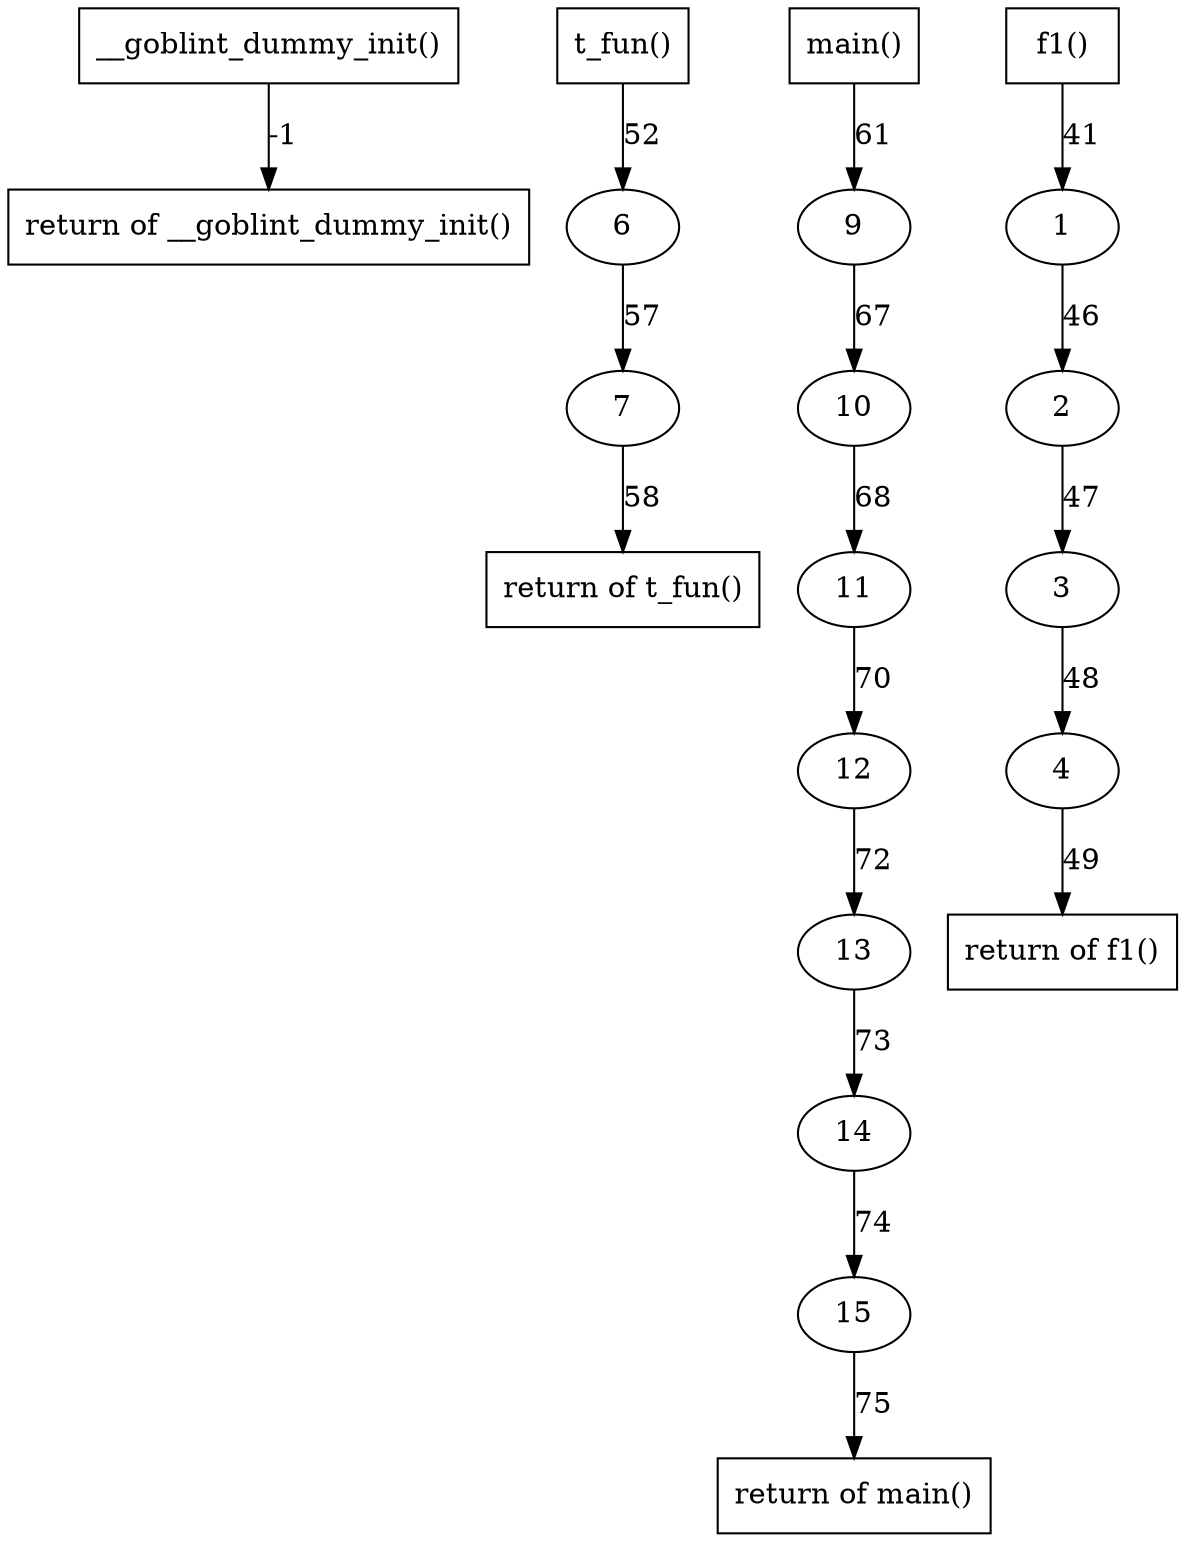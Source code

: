 digraph cfg {
	node [];
	fun3 -> ret3 [label = "-1"] ;
	7 -> ret338 [label = "58"] ;
	13 -> 14 [label = "73"] ;
	4 -> ret336 [label = "49"] ;
	1 -> 2 [label = "46"] ;
	10 -> 11 [label = "68"] ;
	11 -> 12 [label = "70"] ;
	fun341 -> 9 [label = "61"] ;
	3 -> 4 [label = "48"] ;
	2 -> 3 [label = "47"] ;
	12 -> 13 [label = "72"] ;
	6 -> 7 [label = "57"] ;
	14 -> 15 [label = "74"] ;
	9 -> 10 [label = "67"] ;
	fun336 -> 1 [label = "41"] ;
	15 -> ret341 [label = "75"] ;
	fun338 -> 6 [label = "52"] ;
	ret3 [label="return of __goblint_dummy_init()",shape=box];
	fun338 [label="t_fun()",shape=box];
	ret338 [label="return of t_fun()",shape=box];
	14 [];
	ret336 [label="return of f1()",shape=box];
	fun336 [label="f1()",shape=box];
	2 [];
	11 [];
	fun341 [label="main()",shape=box];
	12 [];
	9 [];
	4 [];
	3 [];
	13 [];
	7 [];
	15 [];
	10 [];
	fun3 [label="__goblint_dummy_init()",shape=box];
	1 [];
	ret341 [label="return of main()",shape=box];
	6 [];
}
